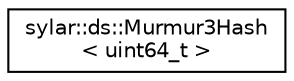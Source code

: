 digraph "类继承关系图"
{
 // LATEX_PDF_SIZE
  edge [fontname="Helvetica",fontsize="10",labelfontname="Helvetica",labelfontsize="10"];
  node [fontname="Helvetica",fontsize="10",shape=record];
  rankdir="LR";
  Node0 [label="sylar::ds::Murmur3Hash\l\< uint64_t \>",height=0.2,width=0.4,color="black", fillcolor="white", style="filled",URL="$classsylar_1_1ds_1_1Murmur3Hash.html",tooltip=" "];
}
